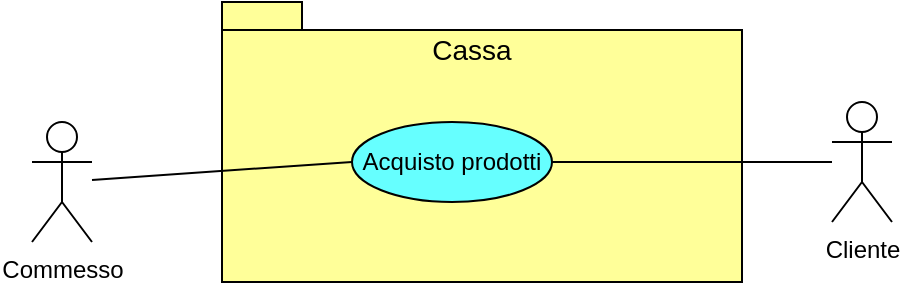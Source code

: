 <mxfile version="13.10.4" type="device"><diagram id="-6Jzy0k-oNAn2nFed6vo" name="Page-1"><mxGraphModel dx="1038" dy="568" grid="1" gridSize="10" guides="1" tooltips="1" connect="1" arrows="1" fold="1" page="1" pageScale="1" pageWidth="1169" pageHeight="827" math="0" shadow="0"><root><mxCell id="0"/><mxCell id="1" parent="0"/><mxCell id="fI1fLP3pV3phlojJW5ij-2" value="Commesso" style="shape=umlActor;verticalLabelPosition=bottom;verticalAlign=top;html=1;" parent="1" vertex="1"><mxGeometry x="110" y="170" width="30" height="60" as="geometry"/></mxCell><mxCell id="fI1fLP3pV3phlojJW5ij-5" value="" style="shape=folder;fontStyle=1;spacingTop=10;tabWidth=40;tabHeight=14;tabPosition=left;html=1;fillColor=#FFFF99;" parent="1" vertex="1"><mxGeometry x="205" y="110" width="260" height="140" as="geometry"/></mxCell><mxCell id="fI1fLP3pV3phlojJW5ij-7" value="Cassa" style="text;align=center;fontStyle=0;verticalAlign=middle;spacingLeft=3;spacingRight=3;strokeColor=none;rotatable=0;points=[[0,0.5],[1,0.5]];portConstraint=eastwest;fontSize=14;" parent="1" vertex="1"><mxGeometry x="290" y="120" width="80" height="26" as="geometry"/></mxCell><mxCell id="fI1fLP3pV3phlojJW5ij-8" value="Acquisto prodotti" style="ellipse;whiteSpace=wrap;html=1;fillColor=#66FFFF;" parent="1" vertex="1"><mxGeometry x="270" y="170" width="100" height="40" as="geometry"/></mxCell><mxCell id="fI1fLP3pV3phlojJW5ij-11" value="" style="endArrow=none;html=1;entryX=0;entryY=0.5;entryDx=0;entryDy=0;" parent="1" source="fI1fLP3pV3phlojJW5ij-2" target="fI1fLP3pV3phlojJW5ij-8" edge="1"><mxGeometry width="50" height="50" relative="1" as="geometry"><mxPoint x="330" y="400" as="sourcePoint"/><mxPoint x="380" y="350" as="targetPoint"/></mxGeometry></mxCell><mxCell id="0O4mHhgNrfUl9TXmM2_8-1" value="Cliente" style="shape=umlActor;verticalLabelPosition=bottom;verticalAlign=top;html=1;outlineConnect=0;" parent="1" vertex="1"><mxGeometry x="510" y="160" width="30" height="60" as="geometry"/></mxCell><mxCell id="0O4mHhgNrfUl9TXmM2_8-2" value="" style="endArrow=none;html=1;exitX=1;exitY=0.5;exitDx=0;exitDy=0;" parent="1" source="fI1fLP3pV3phlojJW5ij-8" target="0O4mHhgNrfUl9TXmM2_8-1" edge="1"><mxGeometry width="50" height="50" relative="1" as="geometry"><mxPoint x="150" y="208.966" as="sourcePoint"/><mxPoint x="280" y="200" as="targetPoint"/></mxGeometry></mxCell></root></mxGraphModel></diagram></mxfile>